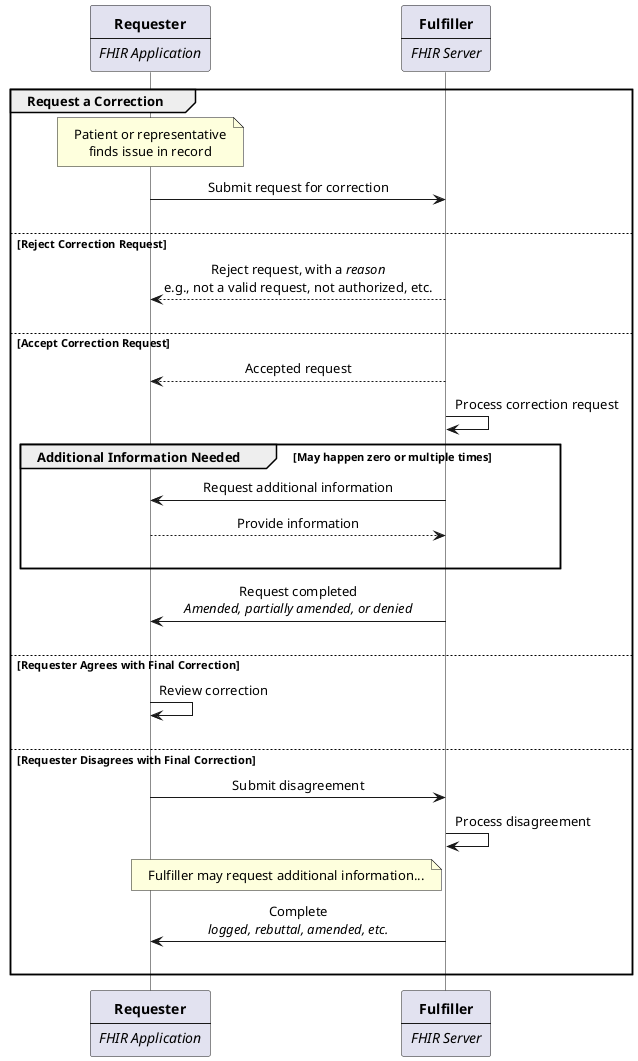 @startuml
' skinparam NoteTextAlignment center
skinparam DefaultTextAlignment center
skinparam Padding 2
skinparam ParticipantPadding 60
skinparam LifelineStrategy solid
' skinparam ConditionStyle inside
' skinparam ConditionEndStyle hline
skinparam ActorStyle awesome
' autonumber

participant R [
  **Requester**
  ----
  //FHIR Application//
]
participant F [
  **Fulfiller**
  ----
  //FHIR Server//
]

group Request a Correction
  note over R 
    Patient or representative
    finds issue in record
  end note
  R->F: Submit request for correction
  |||
else Reject Correction Request
  F-->R: Reject request, with a //reason//\ne.g., not a valid request, not authorized, etc.
  |||
else Accept Correction Request
  F-->R: Accepted request
  F->F: Process correction request

  group Additional Information Needed [May happen zero or multiple times]
    ' note left of F
    '   If Fulfiller needs additional information, request it.
    '   May happen zero or multiple times.
    ' end note
    F->R: Request additional information
    R-->F: Provide information
    |||
  end

  F->R: Request completed\n//Amended, partially amended, or denied//
  |||
else Requester Agrees with Final Correction
  R->R: Review correction
  |||
else Requester Disagrees with Final Correction
  R->F: Submit disagreement
  F->F: Process disagreement
  note left of F
    Fulfiller may request additional information...
  end note
  F->R: Complete\n//logged, rebuttal, amended, etc.//
  |||
end


' |Requester|
'   :Patient or representative
'   finds issue in record;
'   :Submit request for correction;

' |Fulfiller|
'   :Process correction request;
'   if (Additional information needed) is (yes) then
'     :Request additional information;
'     |Requester|
'       :Provide information;
'   else (no)
'   endif

' |Fulfiller|
'   :Complete request;

' |Requester|
'   :Review  correction;
'   if (Requester disagrees\nwith final correction) is (no) then
'     :Done;
'     detach
'   else (yes)
'     :Submit disagreement;
'   endif

' |Fulfiller|
'   :Process disagreement;
'   :Done;
' detach

@enduml